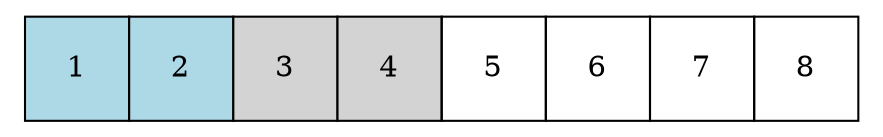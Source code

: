 digraph G
{
    shape = none
        label = <<table border="0" cellspacing="0">
        <tr>
        <td port="port4" width="50" height="50" border="1" bgcolor="lightblue">1</td>
        <td port="port2" width="50" height="50" border="1" bgcolor="lightblue">2</td>
        <td port="port0" width="50" height="50" border="1" bgcolor="lightgray">3</td>
        <td port="port7" width="50" height="50" border="1" bgcolor="lightgray">4</td>
        <td port="port3" width="50" height="50" border="1">5</td>
        <td port="port6" width="50" height="50" border="1">6</td>
        <td port="port1" width="50" height="50" border="1">7</td>
        <td port="port5" width="50" height="50" border="1">8</td>
        </tr>
        </table>>
}

